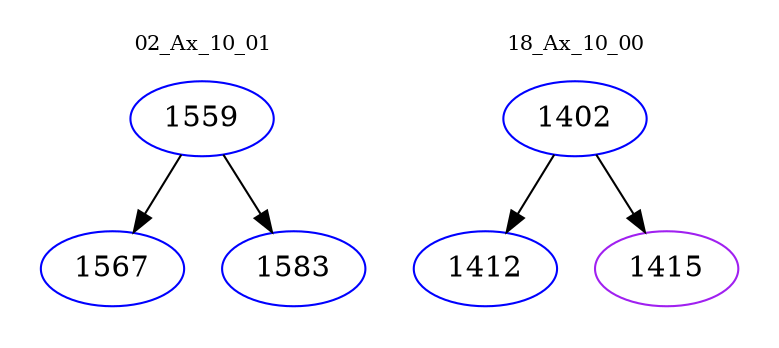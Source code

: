 digraph{
subgraph cluster_0 {
color = white
label = "02_Ax_10_01";
fontsize=10;
T0_1559 [label="1559", color="blue"]
T0_1559 -> T0_1567 [color="black"]
T0_1567 [label="1567", color="blue"]
T0_1559 -> T0_1583 [color="black"]
T0_1583 [label="1583", color="blue"]
}
subgraph cluster_1 {
color = white
label = "18_Ax_10_00";
fontsize=10;
T1_1402 [label="1402", color="blue"]
T1_1402 -> T1_1412 [color="black"]
T1_1412 [label="1412", color="blue"]
T1_1402 -> T1_1415 [color="black"]
T1_1415 [label="1415", color="purple"]
}
}
